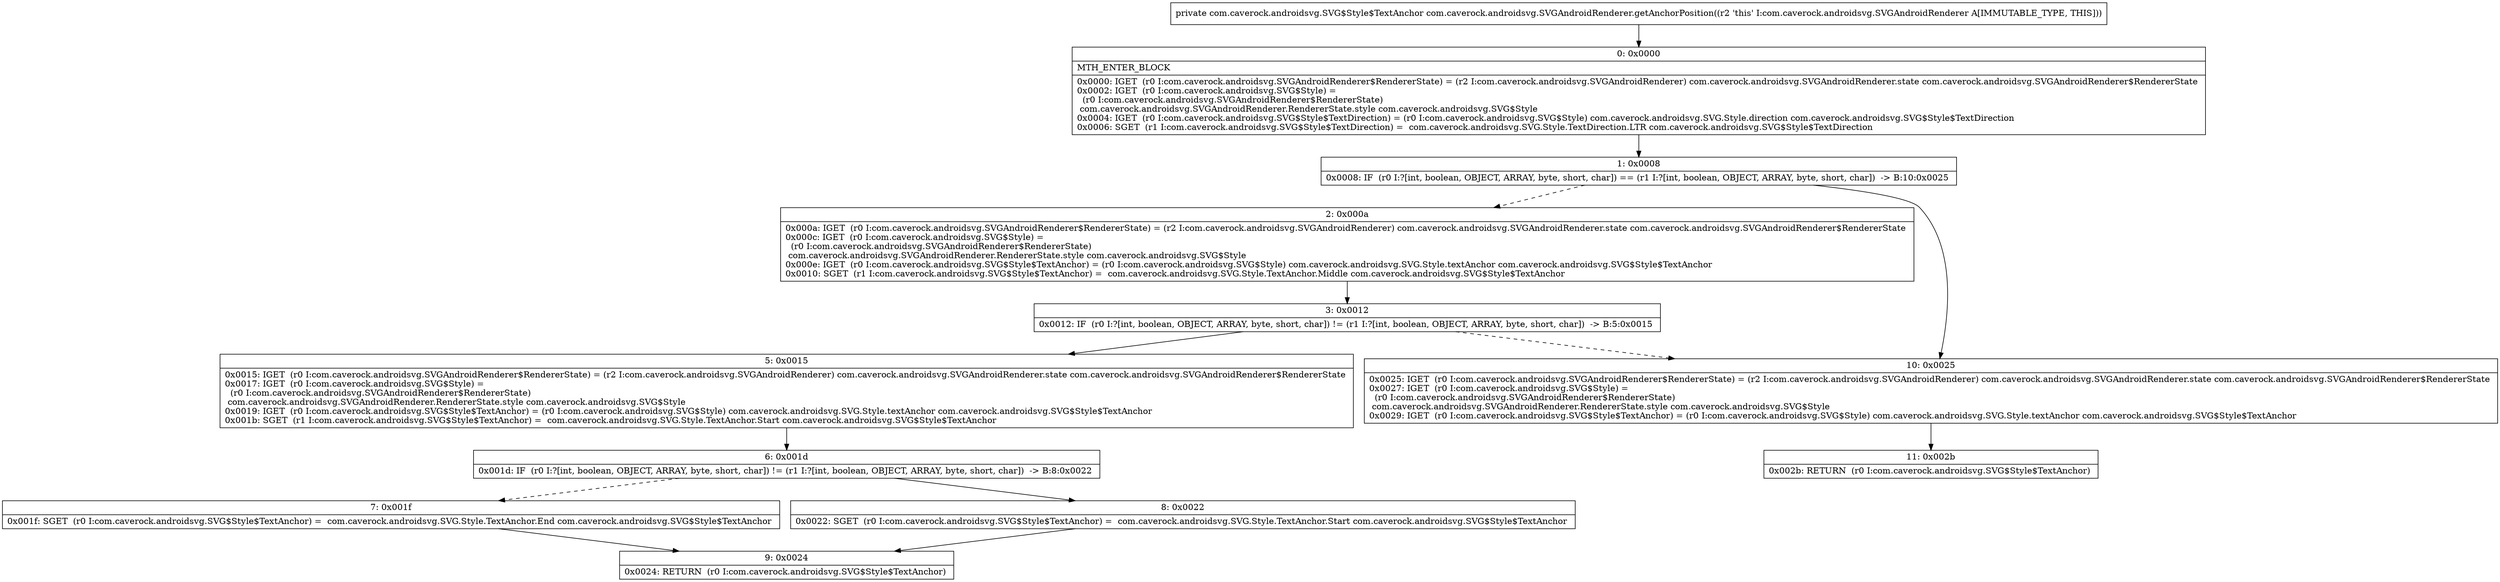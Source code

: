 digraph "CFG forcom.caverock.androidsvg.SVGAndroidRenderer.getAnchorPosition()Lcom\/caverock\/androidsvg\/SVG$Style$TextAnchor;" {
Node_0 [shape=record,label="{0\:\ 0x0000|MTH_ENTER_BLOCK\l|0x0000: IGET  (r0 I:com.caverock.androidsvg.SVGAndroidRenderer$RendererState) = (r2 I:com.caverock.androidsvg.SVGAndroidRenderer) com.caverock.androidsvg.SVGAndroidRenderer.state com.caverock.androidsvg.SVGAndroidRenderer$RendererState \l0x0002: IGET  (r0 I:com.caverock.androidsvg.SVG$Style) = \l  (r0 I:com.caverock.androidsvg.SVGAndroidRenderer$RendererState)\l com.caverock.androidsvg.SVGAndroidRenderer.RendererState.style com.caverock.androidsvg.SVG$Style \l0x0004: IGET  (r0 I:com.caverock.androidsvg.SVG$Style$TextDirection) = (r0 I:com.caverock.androidsvg.SVG$Style) com.caverock.androidsvg.SVG.Style.direction com.caverock.androidsvg.SVG$Style$TextDirection \l0x0006: SGET  (r1 I:com.caverock.androidsvg.SVG$Style$TextDirection) =  com.caverock.androidsvg.SVG.Style.TextDirection.LTR com.caverock.androidsvg.SVG$Style$TextDirection \l}"];
Node_1 [shape=record,label="{1\:\ 0x0008|0x0008: IF  (r0 I:?[int, boolean, OBJECT, ARRAY, byte, short, char]) == (r1 I:?[int, boolean, OBJECT, ARRAY, byte, short, char])  \-\> B:10:0x0025 \l}"];
Node_2 [shape=record,label="{2\:\ 0x000a|0x000a: IGET  (r0 I:com.caverock.androidsvg.SVGAndroidRenderer$RendererState) = (r2 I:com.caverock.androidsvg.SVGAndroidRenderer) com.caverock.androidsvg.SVGAndroidRenderer.state com.caverock.androidsvg.SVGAndroidRenderer$RendererState \l0x000c: IGET  (r0 I:com.caverock.androidsvg.SVG$Style) = \l  (r0 I:com.caverock.androidsvg.SVGAndroidRenderer$RendererState)\l com.caverock.androidsvg.SVGAndroidRenderer.RendererState.style com.caverock.androidsvg.SVG$Style \l0x000e: IGET  (r0 I:com.caverock.androidsvg.SVG$Style$TextAnchor) = (r0 I:com.caverock.androidsvg.SVG$Style) com.caverock.androidsvg.SVG.Style.textAnchor com.caverock.androidsvg.SVG$Style$TextAnchor \l0x0010: SGET  (r1 I:com.caverock.androidsvg.SVG$Style$TextAnchor) =  com.caverock.androidsvg.SVG.Style.TextAnchor.Middle com.caverock.androidsvg.SVG$Style$TextAnchor \l}"];
Node_3 [shape=record,label="{3\:\ 0x0012|0x0012: IF  (r0 I:?[int, boolean, OBJECT, ARRAY, byte, short, char]) != (r1 I:?[int, boolean, OBJECT, ARRAY, byte, short, char])  \-\> B:5:0x0015 \l}"];
Node_5 [shape=record,label="{5\:\ 0x0015|0x0015: IGET  (r0 I:com.caverock.androidsvg.SVGAndroidRenderer$RendererState) = (r2 I:com.caverock.androidsvg.SVGAndroidRenderer) com.caverock.androidsvg.SVGAndroidRenderer.state com.caverock.androidsvg.SVGAndroidRenderer$RendererState \l0x0017: IGET  (r0 I:com.caverock.androidsvg.SVG$Style) = \l  (r0 I:com.caverock.androidsvg.SVGAndroidRenderer$RendererState)\l com.caverock.androidsvg.SVGAndroidRenderer.RendererState.style com.caverock.androidsvg.SVG$Style \l0x0019: IGET  (r0 I:com.caverock.androidsvg.SVG$Style$TextAnchor) = (r0 I:com.caverock.androidsvg.SVG$Style) com.caverock.androidsvg.SVG.Style.textAnchor com.caverock.androidsvg.SVG$Style$TextAnchor \l0x001b: SGET  (r1 I:com.caverock.androidsvg.SVG$Style$TextAnchor) =  com.caverock.androidsvg.SVG.Style.TextAnchor.Start com.caverock.androidsvg.SVG$Style$TextAnchor \l}"];
Node_6 [shape=record,label="{6\:\ 0x001d|0x001d: IF  (r0 I:?[int, boolean, OBJECT, ARRAY, byte, short, char]) != (r1 I:?[int, boolean, OBJECT, ARRAY, byte, short, char])  \-\> B:8:0x0022 \l}"];
Node_7 [shape=record,label="{7\:\ 0x001f|0x001f: SGET  (r0 I:com.caverock.androidsvg.SVG$Style$TextAnchor) =  com.caverock.androidsvg.SVG.Style.TextAnchor.End com.caverock.androidsvg.SVG$Style$TextAnchor \l}"];
Node_8 [shape=record,label="{8\:\ 0x0022|0x0022: SGET  (r0 I:com.caverock.androidsvg.SVG$Style$TextAnchor) =  com.caverock.androidsvg.SVG.Style.TextAnchor.Start com.caverock.androidsvg.SVG$Style$TextAnchor \l}"];
Node_9 [shape=record,label="{9\:\ 0x0024|0x0024: RETURN  (r0 I:com.caverock.androidsvg.SVG$Style$TextAnchor) \l}"];
Node_10 [shape=record,label="{10\:\ 0x0025|0x0025: IGET  (r0 I:com.caverock.androidsvg.SVGAndroidRenderer$RendererState) = (r2 I:com.caverock.androidsvg.SVGAndroidRenderer) com.caverock.androidsvg.SVGAndroidRenderer.state com.caverock.androidsvg.SVGAndroidRenderer$RendererState \l0x0027: IGET  (r0 I:com.caverock.androidsvg.SVG$Style) = \l  (r0 I:com.caverock.androidsvg.SVGAndroidRenderer$RendererState)\l com.caverock.androidsvg.SVGAndroidRenderer.RendererState.style com.caverock.androidsvg.SVG$Style \l0x0029: IGET  (r0 I:com.caverock.androidsvg.SVG$Style$TextAnchor) = (r0 I:com.caverock.androidsvg.SVG$Style) com.caverock.androidsvg.SVG.Style.textAnchor com.caverock.androidsvg.SVG$Style$TextAnchor \l}"];
Node_11 [shape=record,label="{11\:\ 0x002b|0x002b: RETURN  (r0 I:com.caverock.androidsvg.SVG$Style$TextAnchor) \l}"];
MethodNode[shape=record,label="{private com.caverock.androidsvg.SVG$Style$TextAnchor com.caverock.androidsvg.SVGAndroidRenderer.getAnchorPosition((r2 'this' I:com.caverock.androidsvg.SVGAndroidRenderer A[IMMUTABLE_TYPE, THIS])) }"];
MethodNode -> Node_0;
Node_0 -> Node_1;
Node_1 -> Node_2[style=dashed];
Node_1 -> Node_10;
Node_2 -> Node_3;
Node_3 -> Node_5;
Node_3 -> Node_10[style=dashed];
Node_5 -> Node_6;
Node_6 -> Node_7[style=dashed];
Node_6 -> Node_8;
Node_7 -> Node_9;
Node_8 -> Node_9;
Node_10 -> Node_11;
}

